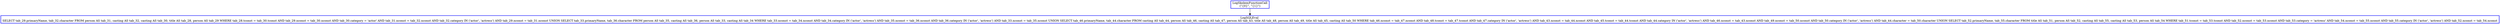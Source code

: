 digraph  g{
node [shape=rectangle, color=black, fontcolor=black, style=bold]
0 [label="LogSkolemFunctionCall
(\"{0}\", \"{1}\")" , color = blue] ; 
1 [label="LogSQLEval 
SELECT tab_29.primaryName, tab_32.character FROM person AS tab_31, casting AS tab_32, casting AS tab_30, title AS tab_28, person AS tab_29 WHERE tab_28.tconst = tab_30.tconst AND tab_29.nconst = tab_30.nconst AND tab_30.category = 'actor' AND tab_31.nconst = tab_32.nconst AND tab_32.category IN ('actor', 'actress') AND tab_29.nconst = tab_31.nconst UNION SELECT tab_33.primaryName, tab_36.character FROM person AS tab_35, casting AS tab_36, person AS tab_33, casting AS tab_34 WHERE tab_33.nconst = tab_34.nconst AND tab_34.category IN ('actor', 'actress') AND tab_35.nconst = tab_36.nconst AND tab_36.category IN ('actor', 'actress') AND tab_33.nconst = tab_35.nconst UNION SELECT tab_46.primaryName, tab_44.character FROM casting AS tab_44, person AS tab_46, casting AS tab_47, person AS tab_43, title AS tab_48, person AS tab_49, title AS tab_45, casting AS tab_50 WHERE tab_46.nconst = tab_47.nconst AND tab_48.tconst = tab_47.tconst AND tab_47.category IN ('actor', 'actress') AND tab_43.nconst = tab_44.nconst AND tab_45.tconst = tab_44.tconst AND tab_44.category IN ('actor', 'actress') AND tab_46.nconst = tab_43.nconst AND tab_49.nconst = tab_50.nconst AND tab_50.category IN ('actor', 'actress') AND tab_44.character = tab_50.character UNION SELECT tab_52.primaryName, tab_55.character FROM title AS tab_51, person AS tab_52, casting AS tab_55, casting AS tab_53, person AS tab_54 WHERE tab_51.tconst = tab_53.tconst AND tab_52.nconst = tab_53.nconst AND tab_53.category = 'actress' AND tab_54.nconst = tab_55.nconst AND tab_55.category IN ('actor', 'actress') AND tab_52.nconst = tab_54.nconst", color = blue] ; 
0 -> 1 ; 
}

